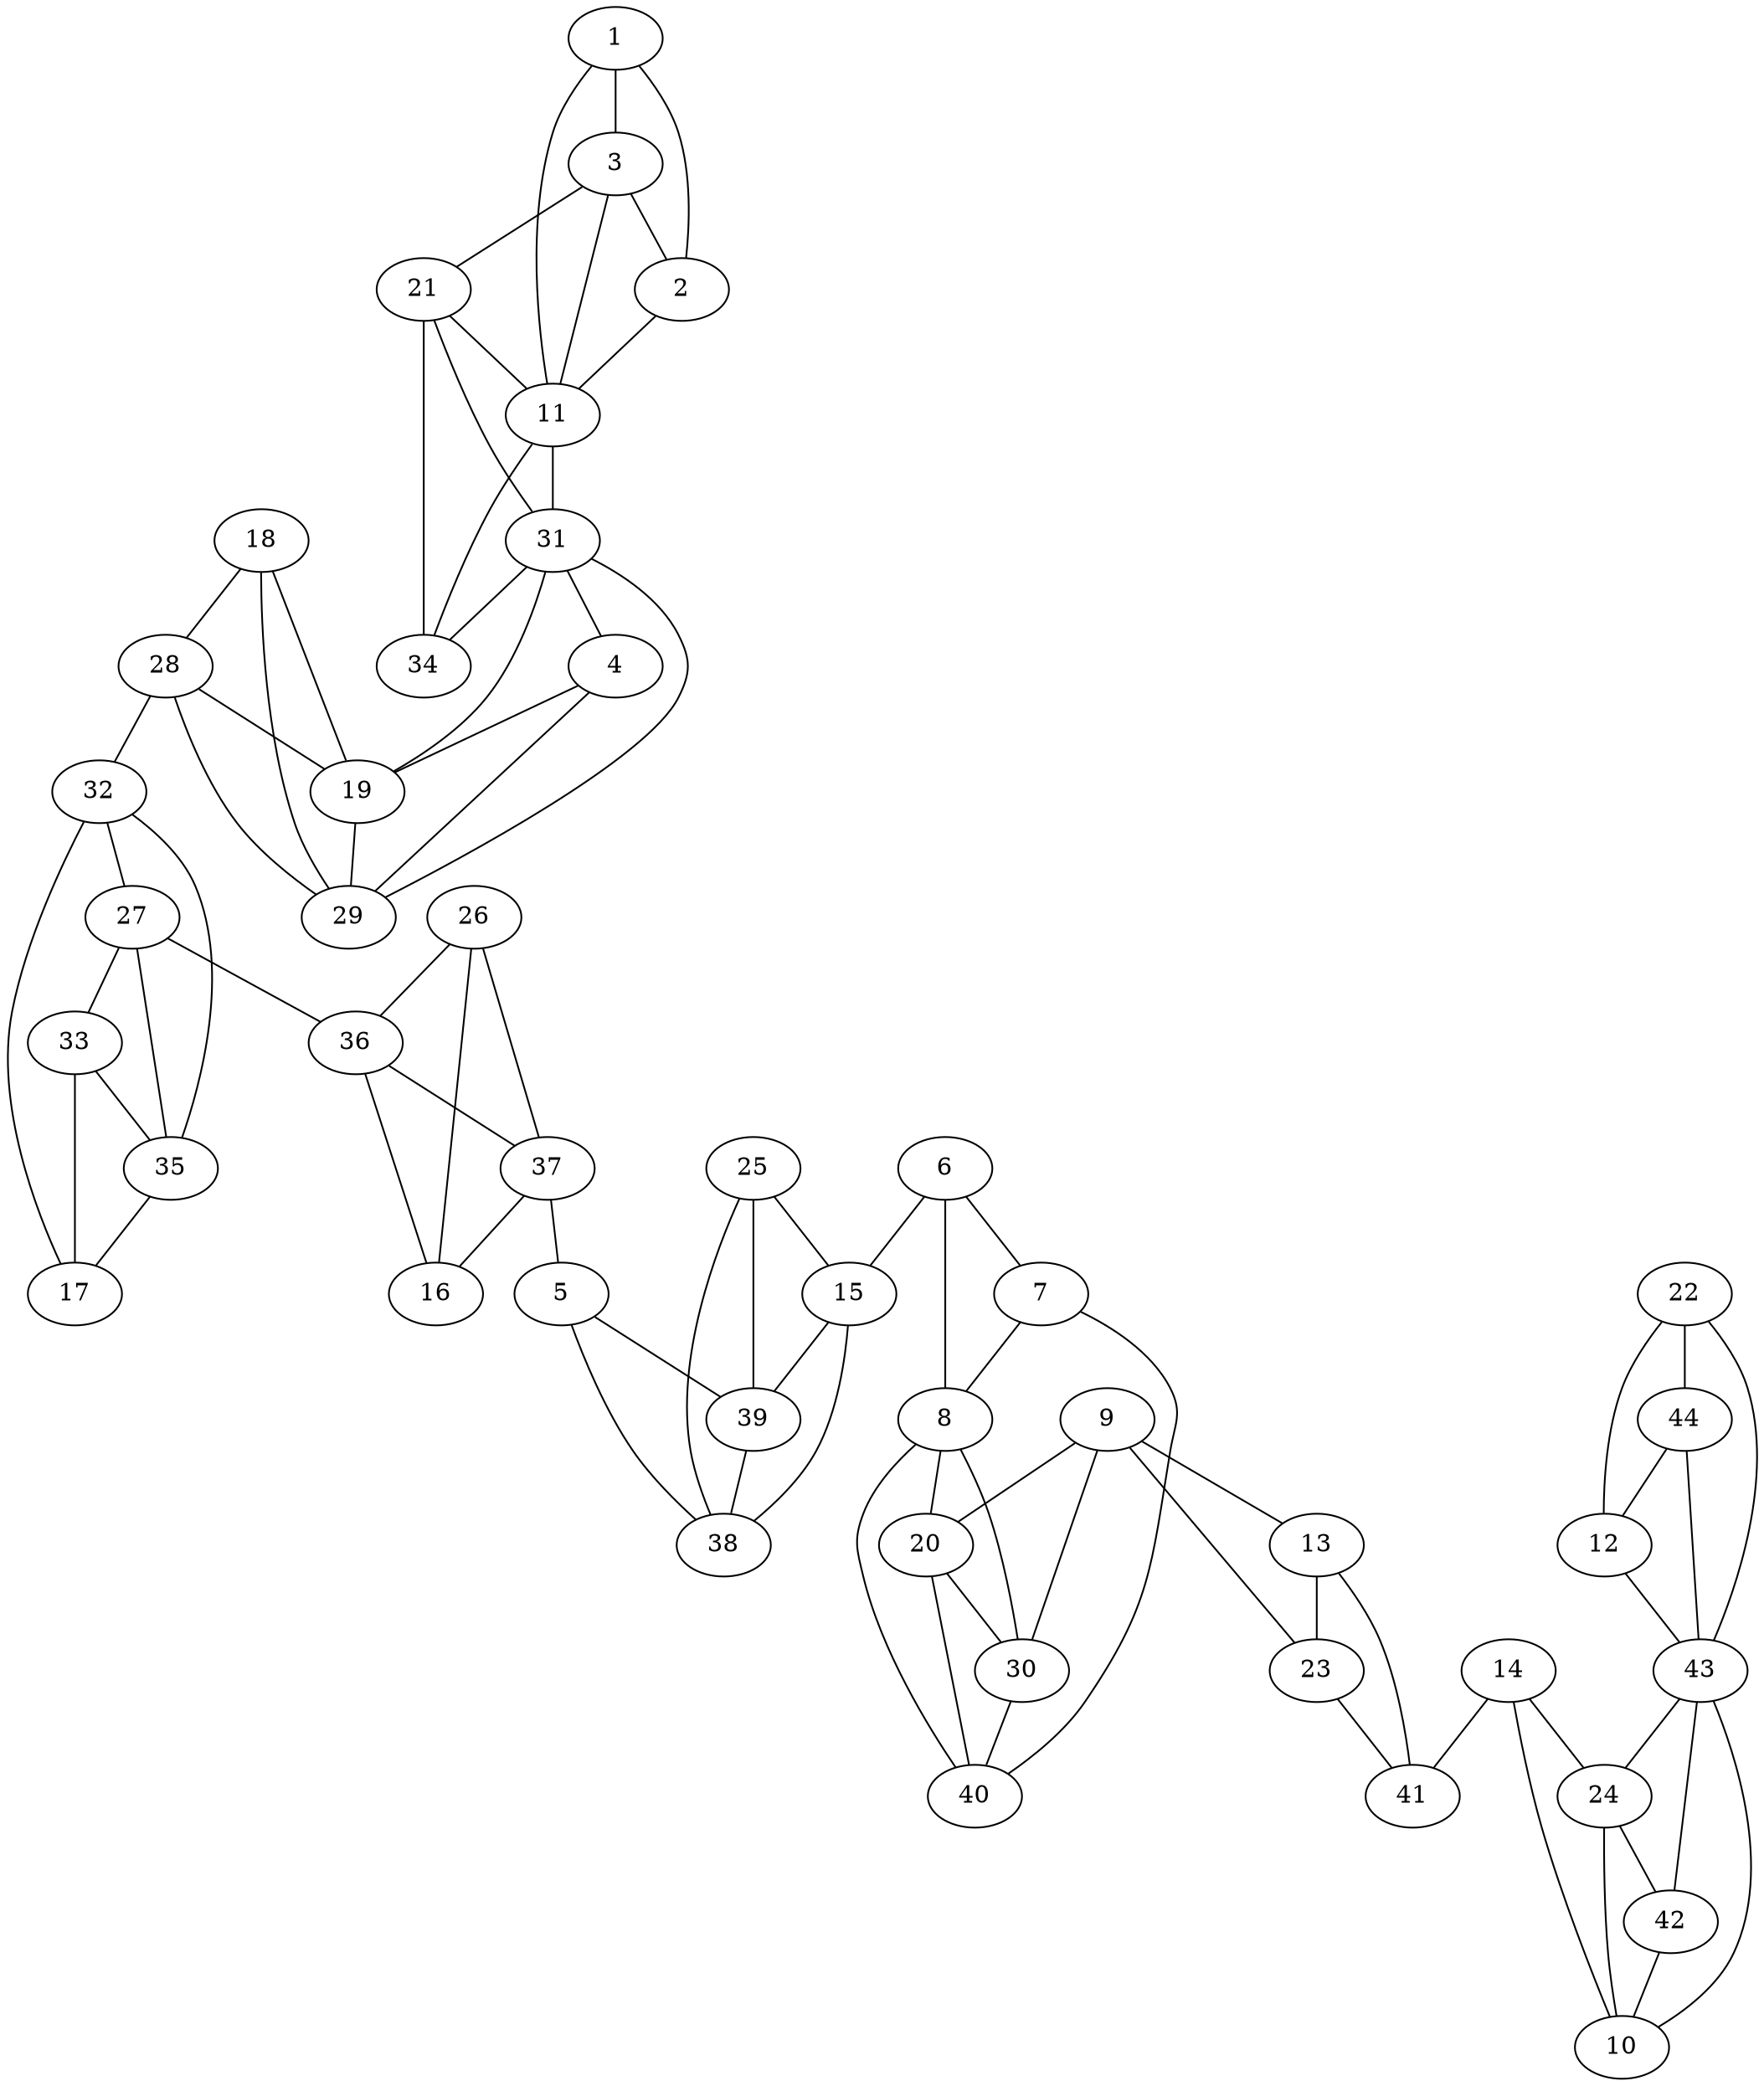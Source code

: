 graph pdb1crm {
	1	 [aaLength=3,
		sequence=PEQ,
		type=0];
	3	 [aaLength=4,
		sequence=PIAN,
		type=0];
	1 -- 3	 [distance0="8.0",
		frequency=1,
		type0=2];
	2	 [aaLength=4,
		sequence=WSKL,
		type=0];
	1 -- 2	 [distance0="3.0",
		frequency=1,
		type0=1];
	11	 [aaLength=2,
		sequence=KH,
		type=1];
	1 -- 11	 [distance0="26.0",
		frequency=1,
		type0=3];
	2 -- 11	 [distance0="23.0",
		frequency=1,
		type0=3];
	3 -- 2	 [distance0="5.0",
		frequency=1,
		type0=1];
	3 -- 11	 [distance0="18.0",
		frequency=1,
		type0=3];
	21	 [aaLength=2,
		sequence=KH,
		type=1];
	3 -- 21	 [distance0="0.0",
		frequency=1,
		type0=4];
	4	 [aaLength=3,
		sequence=PAT,
		type=0];
	19	 [aaLength=6,
		sequence=AKEIIN,
		type=1];
	4 -- 19	 [distance0="3.0",
		distance1="0.0",
		frequency=2,
		type0=1,
		type1=5];
	29	 [aaLength=6,
		sequence=AKEIIN,
		type=1];
	4 -- 29	 [distance0="3.0",
		frequency=1,
		type0=2];
	5	 [aaLength=4,
		sequence=LAEA,
		type=0];
	38	 [aaLength=4,
		sequence=AASK,
		type=2];
	5 -- 38	 [distance0="3.0",
		distance1="0.0",
		frequency=2,
		type0=1,
		type1=5];
	39	 [aaLength=4,
		sequence=KADG,
		type=2];
	5 -- 39	 [distance0="6.0",
		frequency=1,
		type0=2];
	6	 [aaLength=3,
		sequence=PKL,
		type=0];
	7	 [aaLength=6,
		sequence=QKVLDA,
		type=0];
	6 -- 7	 [distance0="3.0",
		distance1="0.0",
		frequency=2,
		type0=1,
		type1=5];
	8	 [aaLength=3,
		sequence=QAI,
		type=0];
	6 -- 8	 [distance0="10.0",
		frequency=1,
		type0=2];
	15	 [aaLength=10,
		sequence=LAVIGVLMKV,
		type=1];
	6 -- 15	 [distance0="14.0",
		frequency=1,
		type0=3];
	7 -- 8	 [distance0="7.0",
		distance1="0.0",
		frequency=2,
		type0=2,
		type1=4];
	40	 [aaLength=4,
		sequence=TKGK,
		type=2];
	7 -- 40	 [distance0="11.0",
		frequency=1,
		type0=3];
	20	 [aaLength=4,
		sequence=RAPF,
		type=1];
	8 -- 20	 [distance0="8.0",
		frequency=1,
		type0=3];
	8 -- 40	 [distance0="4.0",
		distance1="0.0",
		frequency=2,
		type0=1,
		type1=4];
	9	 [aaLength=4,
		sequence=PSTL,
		type=0];
	13	 [aaLength=6,
		sequence=FWTYPG,
		type=1];
	9 -- 13	 [distance0="10.0",
		frequency=1,
		type0=3];
	9 -- 20	 [distance0="8.0",
		frequency=1,
		type0=1];
	30	 [aaLength=4,
		sequence=RAPF,
		type=1];
	9 -- 30	 [distance0="8.0",
		frequency=1,
		type0=2];
	10	 [aaLength=7,
		sequence=SEQLAQF,
		type=0];
	14	 [aaLength=6,
		sequence=VTWIIC,
		type=1];
	10 -- 14	 [distance0="13.0",
		frequency=1,
		type0=3];
	24	 [aaLength=3,
		sequence=ISV,
		type=1];
	10 -- 24	 [distance0="4.0",
		frequency=1,
		type0=1];
	31	 [aaLength=4,
		sequence=ISVS,
		type=1];
	11 -- 31	 [distance0="8.0",
		frequency=1,
		type0=3];
	12	 [aaLength=2,
		sequence=RA,
		type=1];
	43	 [aaLength=4,
		sequence=VEGD,
		type=2];
	12 -- 43	 [distance0="24.0",
		frequency=1,
		type0=3];
	23	 [aaLength=6,
		sequence=FWTYPG,
		type=1];
	13 -- 23	 [distance0="0.0",
		frequency=1,
		type0=1];
	41	 [aaLength=4,
		sequence=HPPL,
		type=2];
	13 -- 41	 [distance0="9.0",
		distance1="0.0",
		frequency=2,
		type0=2,
		type1=4];
	14 -- 24	 [distance0="0.0",
		frequency=1,
		type0=4];
	14 -- 41	 [distance0="7.0",
		frequency=1,
		type0=1];
	15 -- 38	 [distance0="7.0",
		frequency=1,
		type0=3];
	15 -- 39	 [distance0="4.0",
		frequency=1,
		type0=2];
	16	 [aaLength=9,
		sequence=AELHVAHWN,
		type=1];
	17	 [aaLength=10,
		sequence=YRLFQFHFHW,
		type=1];
	18	 [aaLength=5,
		sequence=FHVNF,
		type=1];
	18 -- 19	 [distance0="10.0",
		frequency=1,
		type0=2];
	28	 [aaLength=5,
		sequence=FHVNF,
		type=1];
	18 -- 28	 [distance0="0.0",
		frequency=1,
		type0=5];
	18 -- 29	 [distance0="10.0",
		frequency=1,
		type0=3];
	19 -- 29	 [distance0="0.0",
		frequency=1,
		type0=5];
	19 -- 31	 [distance0="9.0",
		frequency=1,
		type0=3];
	20 -- 30	 [distance0="0.0",
		distance1="0.0",
		frequency=2,
		type0=1,
		type1=5];
	20 -- 40	 [distance0="4.0",
		frequency=1,
		type0=2];
	21 -- 11	 [distance0="0.0",
		frequency=1,
		type0=5];
	21 -- 31	 [distance0="8.0",
		frequency=1,
		type0=3];
	34	 [aaLength=4,
		sequence=DTSL,
		type=2];
	21 -- 34	 [distance0="2.0",
		frequency=1,
		type0=2];
	22	 [aaLength=2,
		sequence=RA,
		type=1];
	22 -- 12	 [distance0="0.0",
		frequency=1,
		type0=5];
	22 -- 43	 [distance0="24.0",
		frequency=1,
		type0=3];
	44	 [aaLength=4,
		sequence=LKGR,
		type=2];
	22 -- 44	 [distance0="6.0",
		frequency=1,
		type0=2];
	23 -- 9	 [distance0="10.0",
		frequency=1,
		type0=3];
	23 -- 41	 [distance0="9.0",
		frequency=1,
		type0=2];
	42	 [aaLength=4,
		sequence=FRSL,
		type=2];
	24 -- 42	 [distance0="10.0",
		frequency=1,
		type0=3];
	25	 [aaLength=10,
		sequence=LAVIGVLMKV,
		type=1];
	25 -- 15	 [distance0="0.0",
		frequency=1,
		type0=5];
	25 -- 38	 [distance0="7.0",
		frequency=1,
		type0=3];
	25 -- 39	 [distance0="4.0",
		frequency=1,
		type0=2];
	26	 [aaLength=9,
		sequence=AELHVAHWN,
		type=1];
	26 -- 16	 [distance0="0.0",
		frequency=1,
		type0=5];
	36	 [aaLength=4,
		sequence=VDGV,
		type=2];
	26 -- 36	 [distance0="7.0",
		frequency=1,
		type0=2];
	37	 [aaLength=5,
		sequence=NSAKY,
		type=2];
	26 -- 37	 [distance0="8.0",
		frequency=1,
		type0=3];
	27	 [aaLength=10,
		sequence=YRLFQFHFHW,
		type=1];
	33	 [aaLength=10,
		sequence=YRLFQFHFHW,
		type=1];
	27 -- 33	 [distance0="0.0",
		frequency=1,
		type0=2];
	35	 [aaLength=4,
		sequence=GGPF,
		type=2];
	27 -- 35	 [distance0="7.0",
		frequency=1,
		type0=3];
	27 -- 36	 [distance0="0.0",
		frequency=1,
		type0=4];
	28 -- 19	 [distance0="10.0",
		frequency=1,
		type0=2];
	28 -- 29	 [distance0="10.0",
		frequency=1,
		type0=3];
	32	 [aaLength=4,
		sequence=VLKG,
		type=1];
	28 -- 32	 [distance0="0.0",
		frequency=1,
		type0=4];
	29 -- 31	 [distance0="9.0",
		frequency=1,
		type0=3];
	30 -- 8	 [distance0="8.0",
		frequency=1,
		type0=3];
	30 -- 40	 [distance0="4.0",
		frequency=1,
		type0=2];
	31 -- 4	 [distance0="6.0",
		distance1="0.0",
		frequency=2,
		type0=1,
		type1=4];
	31 -- 34	 [distance0="6.0",
		frequency=1,
		type0=2];
	32 -- 17	 [distance0="10.0",
		frequency=1,
		type0=2];
	32 -- 27	 [distance0="10.0",
		frequency=1,
		type0=3];
	32 -- 35	 [distance0="3.0",
		distance1="0.0",
		frequency=2,
		type0=1,
		type1=5];
	33 -- 17	 [distance0="0.0",
		frequency=1,
		type0=1];
	33 -- 35	 [distance0="7.0",
		frequency=1,
		type0=3];
	34 -- 11	 [distance0="2.0",
		frequency=1,
		type0=1];
	35 -- 17	 [distance0="7.0",
		distance1="0.0",
		frequency=2,
		type0=2,
		type1=4];
	36 -- 16	 [distance0="7.0",
		frequency=1,
		type0=1];
	36 -- 37	 [distance0="15.0",
		frequency=1,
		type0=3];
	37 -- 5	 [distance0="7.0",
		distance1="0.0",
		frequency=2,
		type0=1,
		type1=4];
	37 -- 16	 [distance0="8.0",
		frequency=1,
		type0=2];
	39 -- 38	 [distance0="3.0",
		frequency=1,
		type0=1];
	42 -- 10	 [distance0="6.0",
		frequency=1,
		type0=1];
	43 -- 10	 [distance0="13.0",
		frequency=1,
		type0=2];
	43 -- 24	 [distance0="17.0",
		frequency=1,
		type0=3];
	43 -- 42	 [distance0="7.0",
		frequency=1,
		type0=1];
	44 -- 12	 [distance0="6.0",
		frequency=1,
		type0=1];
	44 -- 43	 [distance0="18.0",
		frequency=1,
		type0=3];
}
